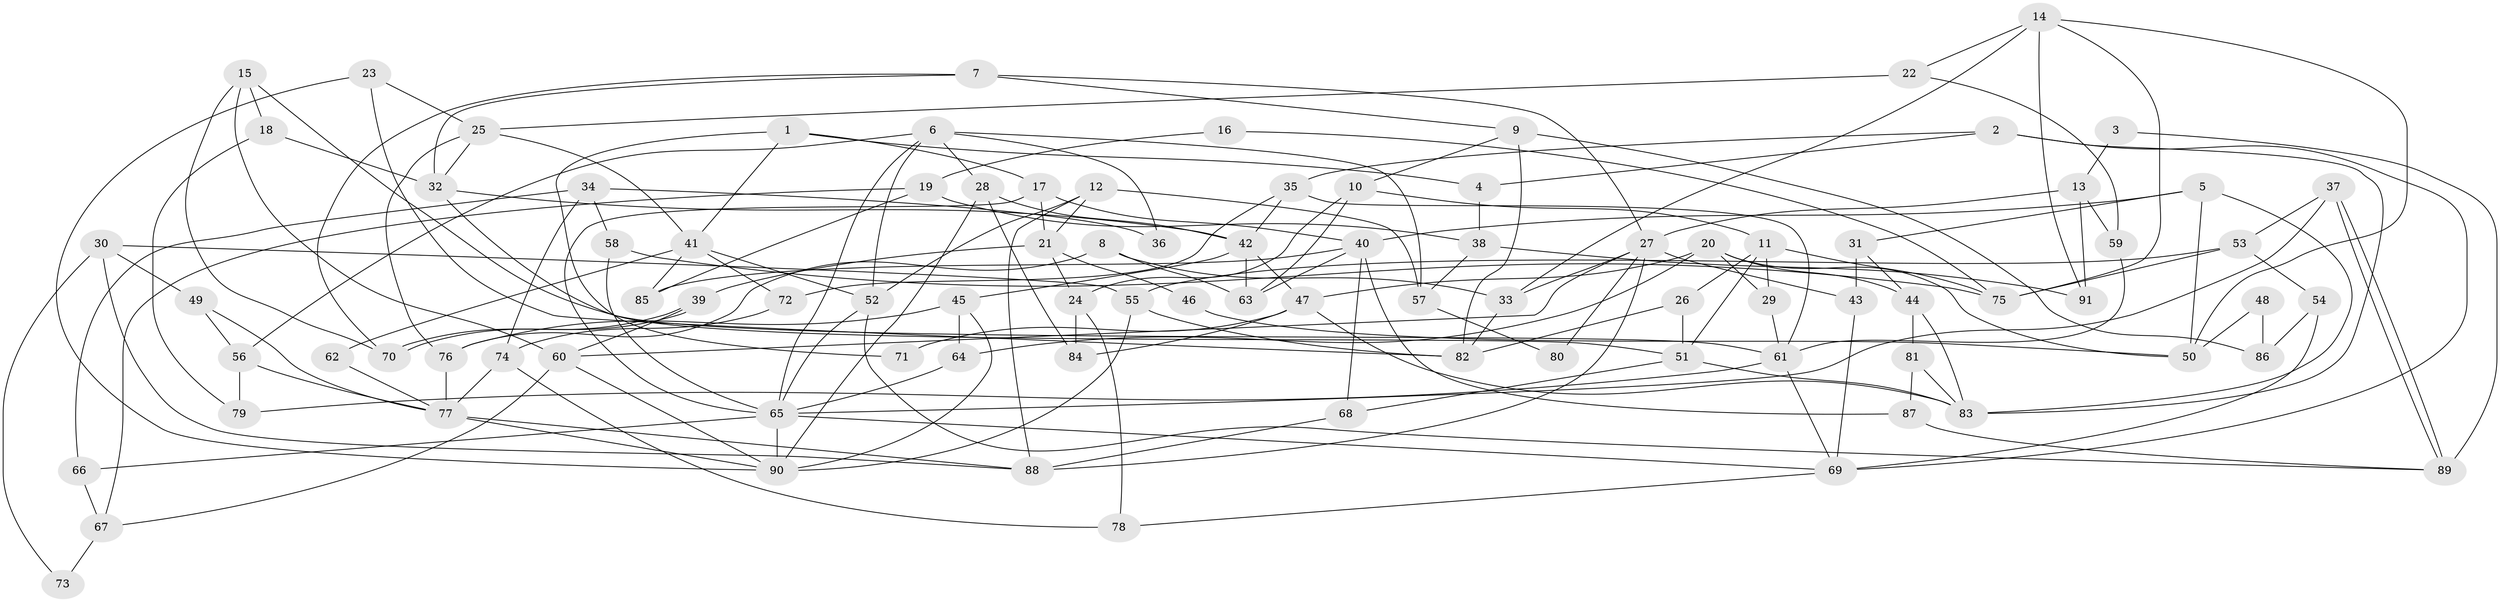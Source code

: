 // Generated by graph-tools (version 1.1) at 2025/35/03/09/25 02:35:54]
// undirected, 91 vertices, 182 edges
graph export_dot {
graph [start="1"]
  node [color=gray90,style=filled];
  1;
  2;
  3;
  4;
  5;
  6;
  7;
  8;
  9;
  10;
  11;
  12;
  13;
  14;
  15;
  16;
  17;
  18;
  19;
  20;
  21;
  22;
  23;
  24;
  25;
  26;
  27;
  28;
  29;
  30;
  31;
  32;
  33;
  34;
  35;
  36;
  37;
  38;
  39;
  40;
  41;
  42;
  43;
  44;
  45;
  46;
  47;
  48;
  49;
  50;
  51;
  52;
  53;
  54;
  55;
  56;
  57;
  58;
  59;
  60;
  61;
  62;
  63;
  64;
  65;
  66;
  67;
  68;
  69;
  70;
  71;
  72;
  73;
  74;
  75;
  76;
  77;
  78;
  79;
  80;
  81;
  82;
  83;
  84;
  85;
  86;
  87;
  88;
  89;
  90;
  91;
  1 -- 17;
  1 -- 41;
  1 -- 4;
  1 -- 71;
  2 -- 35;
  2 -- 83;
  2 -- 4;
  2 -- 69;
  3 -- 13;
  3 -- 89;
  4 -- 38;
  5 -- 83;
  5 -- 40;
  5 -- 31;
  5 -- 50;
  6 -- 28;
  6 -- 57;
  6 -- 36;
  6 -- 52;
  6 -- 56;
  6 -- 65;
  7 -- 9;
  7 -- 70;
  7 -- 27;
  7 -- 32;
  8 -- 33;
  8 -- 76;
  8 -- 63;
  9 -- 82;
  9 -- 10;
  9 -- 86;
  10 -- 24;
  10 -- 63;
  10 -- 11;
  11 -- 51;
  11 -- 26;
  11 -- 29;
  11 -- 75;
  12 -- 21;
  12 -- 88;
  12 -- 52;
  12 -- 57;
  13 -- 91;
  13 -- 59;
  13 -- 27;
  14 -- 50;
  14 -- 75;
  14 -- 22;
  14 -- 33;
  14 -- 91;
  15 -- 60;
  15 -- 61;
  15 -- 18;
  15 -- 70;
  16 -- 19;
  16 -- 75;
  17 -- 65;
  17 -- 40;
  17 -- 21;
  18 -- 32;
  18 -- 79;
  19 -- 85;
  19 -- 67;
  19 -- 38;
  20 -- 44;
  20 -- 29;
  20 -- 47;
  20 -- 50;
  20 -- 64;
  21 -- 39;
  21 -- 24;
  21 -- 46;
  22 -- 25;
  22 -- 59;
  23 -- 90;
  23 -- 25;
  23 -- 82;
  24 -- 84;
  24 -- 78;
  25 -- 32;
  25 -- 41;
  25 -- 76;
  26 -- 82;
  26 -- 51;
  27 -- 33;
  27 -- 43;
  27 -- 60;
  27 -- 80;
  27 -- 88;
  28 -- 90;
  28 -- 42;
  28 -- 84;
  29 -- 61;
  30 -- 55;
  30 -- 88;
  30 -- 49;
  30 -- 73;
  31 -- 43;
  31 -- 44;
  32 -- 42;
  32 -- 51;
  33 -- 82;
  34 -- 58;
  34 -- 74;
  34 -- 36;
  34 -- 66;
  35 -- 42;
  35 -- 61;
  35 -- 72;
  37 -- 65;
  37 -- 89;
  37 -- 89;
  37 -- 53;
  38 -- 57;
  38 -- 91;
  39 -- 60;
  39 -- 70;
  39 -- 70;
  40 -- 68;
  40 -- 87;
  40 -- 63;
  40 -- 85;
  41 -- 72;
  41 -- 52;
  41 -- 62;
  41 -- 85;
  42 -- 63;
  42 -- 45;
  42 -- 47;
  43 -- 69;
  44 -- 83;
  44 -- 81;
  45 -- 64;
  45 -- 76;
  45 -- 90;
  46 -- 50;
  47 -- 71;
  47 -- 83;
  47 -- 84;
  48 -- 86;
  48 -- 50;
  49 -- 77;
  49 -- 56;
  51 -- 68;
  51 -- 83;
  52 -- 65;
  52 -- 89;
  53 -- 55;
  53 -- 54;
  53 -- 75;
  54 -- 69;
  54 -- 86;
  55 -- 82;
  55 -- 90;
  56 -- 77;
  56 -- 79;
  57 -- 80;
  58 -- 75;
  58 -- 65;
  59 -- 61;
  60 -- 90;
  60 -- 67;
  61 -- 69;
  61 -- 79;
  62 -- 77;
  64 -- 65;
  65 -- 66;
  65 -- 69;
  65 -- 90;
  66 -- 67;
  67 -- 73;
  68 -- 88;
  69 -- 78;
  72 -- 74;
  74 -- 77;
  74 -- 78;
  76 -- 77;
  77 -- 90;
  77 -- 88;
  81 -- 83;
  81 -- 87;
  87 -- 89;
}
